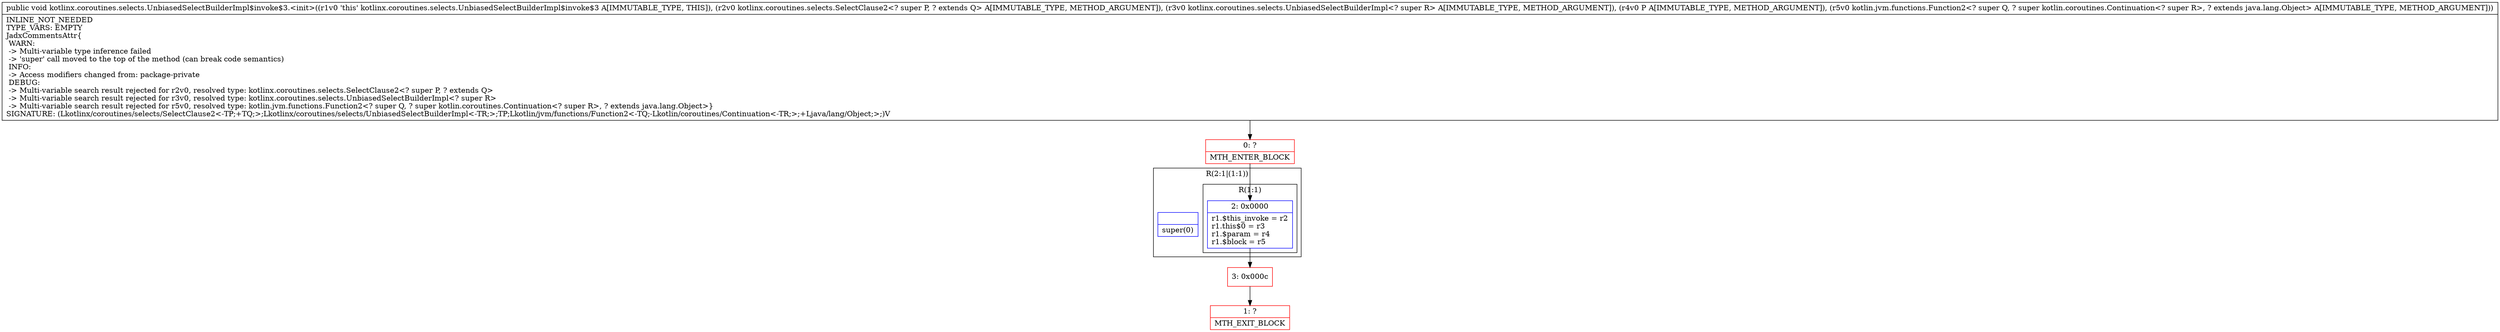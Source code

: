 digraph "CFG forkotlinx.coroutines.selects.UnbiasedSelectBuilderImpl$invoke$3.\<init\>(Lkotlinx\/coroutines\/selects\/SelectClause2;Lkotlinx\/coroutines\/selects\/UnbiasedSelectBuilderImpl;Ljava\/lang\/Object;Lkotlin\/jvm\/functions\/Function2;)V" {
subgraph cluster_Region_1258738569 {
label = "R(2:1|(1:1))";
node [shape=record,color=blue];
Node_InsnContainer_952703219 [shape=record,label="{|super(0)\l}"];
subgraph cluster_Region_291936063 {
label = "R(1:1)";
node [shape=record,color=blue];
Node_2 [shape=record,label="{2\:\ 0x0000|r1.$this_invoke = r2\lr1.this$0 = r3\lr1.$param = r4\lr1.$block = r5\l}"];
}
}
Node_0 [shape=record,color=red,label="{0\:\ ?|MTH_ENTER_BLOCK\l}"];
Node_3 [shape=record,color=red,label="{3\:\ 0x000c}"];
Node_1 [shape=record,color=red,label="{1\:\ ?|MTH_EXIT_BLOCK\l}"];
MethodNode[shape=record,label="{public void kotlinx.coroutines.selects.UnbiasedSelectBuilderImpl$invoke$3.\<init\>((r1v0 'this' kotlinx.coroutines.selects.UnbiasedSelectBuilderImpl$invoke$3 A[IMMUTABLE_TYPE, THIS]), (r2v0 kotlinx.coroutines.selects.SelectClause2\<? super P, ? extends Q\> A[IMMUTABLE_TYPE, METHOD_ARGUMENT]), (r3v0 kotlinx.coroutines.selects.UnbiasedSelectBuilderImpl\<? super R\> A[IMMUTABLE_TYPE, METHOD_ARGUMENT]), (r4v0 P A[IMMUTABLE_TYPE, METHOD_ARGUMENT]), (r5v0 kotlin.jvm.functions.Function2\<? super Q, ? super kotlin.coroutines.Continuation\<? super R\>, ? extends java.lang.Object\> A[IMMUTABLE_TYPE, METHOD_ARGUMENT]))  | INLINE_NOT_NEEDED\lTYPE_VARS: EMPTY\lJadxCommentsAttr\{\l WARN: \l \-\> Multi\-variable type inference failed\l \-\> 'super' call moved to the top of the method (can break code semantics)\l INFO: \l \-\> Access modifiers changed from: package\-private\l DEBUG: \l \-\> Multi\-variable search result rejected for r2v0, resolved type: kotlinx.coroutines.selects.SelectClause2\<? super P, ? extends Q\>\l \-\> Multi\-variable search result rejected for r3v0, resolved type: kotlinx.coroutines.selects.UnbiasedSelectBuilderImpl\<? super R\>\l \-\> Multi\-variable search result rejected for r5v0, resolved type: kotlin.jvm.functions.Function2\<? super Q, ? super kotlin.coroutines.Continuation\<? super R\>, ? extends java.lang.Object\>\}\lSIGNATURE: (Lkotlinx\/coroutines\/selects\/SelectClause2\<\-TP;+TQ;\>;Lkotlinx\/coroutines\/selects\/UnbiasedSelectBuilderImpl\<\-TR;\>;TP;Lkotlin\/jvm\/functions\/Function2\<\-TQ;\-Lkotlin\/coroutines\/Continuation\<\-TR;\>;+Ljava\/lang\/Object;\>;)V\l}"];
MethodNode -> Node_0;Node_2 -> Node_3;
Node_0 -> Node_2;
Node_3 -> Node_1;
}

